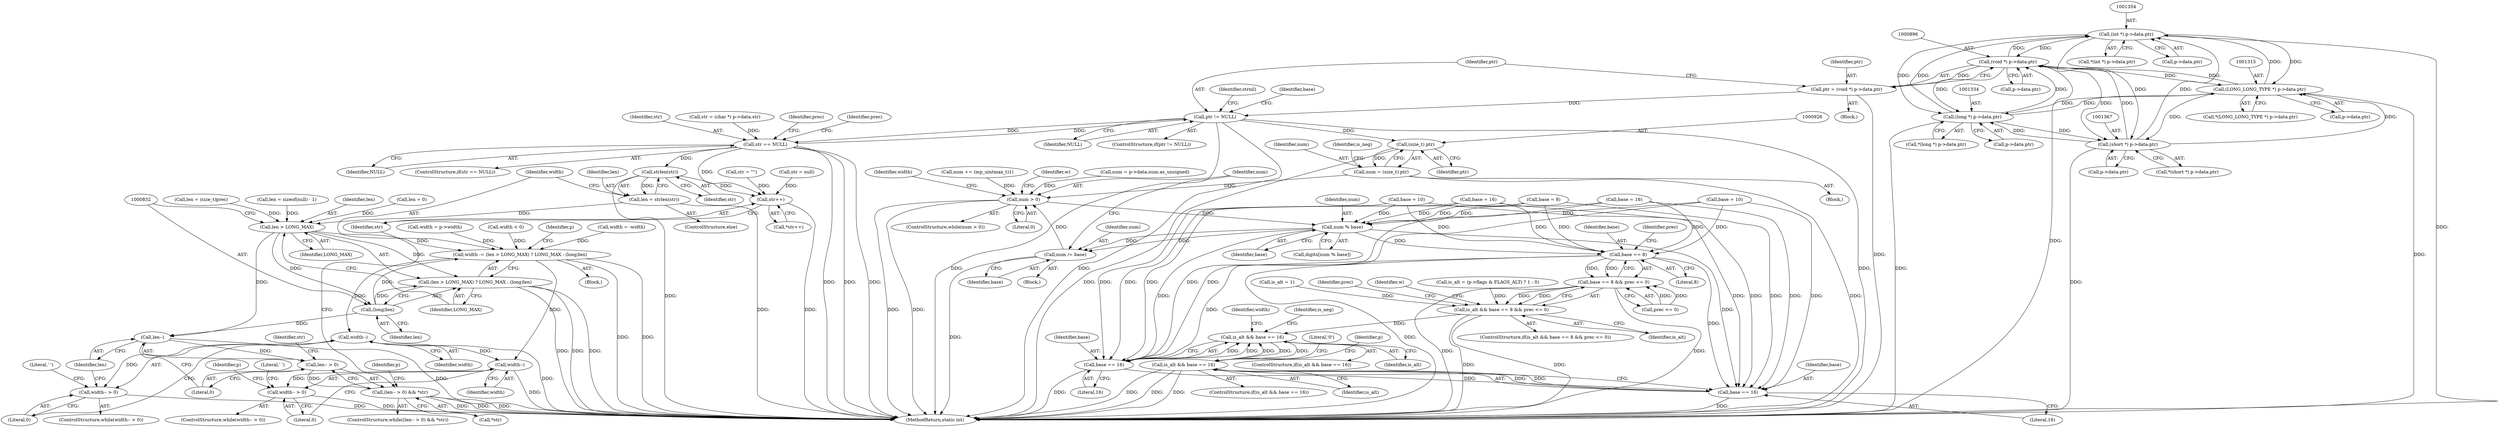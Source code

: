 digraph "0_curl_curl-7_51_0-162-g3ab3c16@pointer" {
"1001353" [label="(Call,(int *) p->data.ptr)"];
"1000895" [label="(Call,(void *) p->data.ptr)"];
"1001353" [label="(Call,(int *) p->data.ptr)"];
"1001314" [label="(Call,(LONG_LONG_TYPE *) p->data.ptr)"];
"1001333" [label="(Call,(long *) p->data.ptr)"];
"1001366" [label="(Call,(short *) p->data.ptr)"];
"1000893" [label="(Call,ptr = (void *) p->data.ptr)"];
"1000903" [label="(Call,ptr != NULL)"];
"1000767" [label="(Call,str == NULL)"];
"1000822" [label="(Call,strlen(str))"];
"1000820" [label="(Call,len = strlen(str))"];
"1000827" [label="(Call,len > LONG_MAX)"];
"1000824" [label="(Call,width -= (len > LONG_MAX) ? LONG_MAX : (long)len)"];
"1000851" [label="(Call,width--)"];
"1000850" [label="(Call,width-- > 0)"];
"1000876" [label="(Call,width--)"];
"1000875" [label="(Call,width-- > 0)"];
"1000826" [label="(Call,(len > LONG_MAX) ? LONG_MAX : (long)len)"];
"1000831" [label="(Call,(long)len)"];
"1000859" [label="(Call,len--)"];
"1000858" [label="(Call,len-- > 0)"];
"1000857" [label="(Call,(len-- > 0) && *str)"];
"1000866" [label="(Call,str++)"];
"1000925" [label="(Call,(size_t) ptr)"];
"1000923" [label="(Call,num = (size_t) ptr)"];
"1000552" [label="(Call,num > 0)"];
"1000562" [label="(Call,num % base)"];
"1000565" [label="(Call,num /= base)"];
"1000586" [label="(Call,base == 8)"];
"1000585" [label="(Call,base == 8 && prec <= 0)"];
"1000583" [label="(Call,is_alt && base == 8 && prec <= 0)"];
"1000619" [label="(Call,is_alt && base == 16)"];
"1000687" [label="(Call,is_alt && base == 16)"];
"1000621" [label="(Call,base == 16)"];
"1000689" [label="(Call,base == 16)"];
"1000786" [label="(Call,str = null)"];
"1000629" [label="(Identifier,is_neg)"];
"1000827" [label="(Call,len > LONG_MAX)"];
"1000694" [label="(Literal,'0')"];
"1000858" [label="(Call,len-- > 0)"];
"1000623" [label="(Literal,16)"];
"1000768" [label="(Identifier,str)"];
"1000757" [label="(Call,str = (char *) p->data.str)"];
"1000552" [label="(Call,num > 0)"];
"1000567" [label="(Identifier,base)"];
"1000689" [label="(Call,base == 16)"];
"1000805" [label="(Call,len = 0)"];
"1000690" [label="(Identifier,base)"];
"1000875" [label="(Call,width-- > 0)"];
"1000927" [label="(Identifier,ptr)"];
"1000553" [label="(Identifier,num)"];
"1000849" [label="(ControlStructure,while(width-- > 0))"];
"1001365" [label="(Call,*(short *) p->data.ptr)"];
"1000876" [label="(Call,width--)"];
"1000880" [label="(Literal,' ')"];
"1000691" [label="(Literal,16)"];
"1000824" [label="(Call,width -= (len > LONG_MAX) ? LONG_MAX : (long)len)"];
"1000322" [label="(Call,width = p->width)"];
"1000819" [label="(ControlStructure,else)"];
"1000560" [label="(Call,digits[num % base])"];
"1000596" [label="(Identifier,w)"];
"1000878" [label="(Literal,0)"];
"1000857" [label="(Call,(len-- > 0) && *str)"];
"1000906" [label="(Block,)"];
"1000564" [label="(Identifier,base)"];
"1000893" [label="(Call,ptr = (void *) p->data.ptr)"];
"1001313" [label="(Call,*(LONG_LONG_TYPE *) p->data.ptr)"];
"1000769" [label="(Identifier,NULL)"];
"1000850" [label="(Call,width-- > 0)"];
"1000859" [label="(Call,len--)"];
"1000811" [label="(Identifier,prec)"];
"1000884" [label="(Identifier,p)"];
"1000829" [label="(Identifier,LONG_MAX)"];
"1001368" [label="(Call,p->data.ptr)"];
"1000565" [label="(Call,num /= base)"];
"1000625" [label="(Identifier,width)"];
"1000485" [label="(Call,base = 10)"];
"1000554" [label="(Literal,0)"];
"1000826" [label="(Call,(len > LONG_MAX) ? LONG_MAX : (long)len)"];
"1000392" [label="(Call,num = p->data.num.as_unsigned)"];
"1000588" [label="(Literal,8)"];
"1000555" [label="(Block,)"];
"1000376" [label="(Call,is_alt = (p->flags & FLAGS_ALT) ? 1 : 0)"];
"1000821" [label="(Identifier,len)"];
"1000831" [label="(Call,(long)len)"];
"1000920" [label="(Call,is_alt = 1)"];
"1001366" [label="(Call,(short *) p->data.ptr)"];
"1000774" [label="(Identifier,prec)"];
"1000904" [label="(Identifier,ptr)"];
"1000866" [label="(Call,str++)"];
"1000303" [label="(Call,width < 0)"];
"1000907" [label="(Call,base = 16)"];
"1000586" [label="(Call,base == 8)"];
"1000865" [label="(Call,*str++)"];
"1000582" [label="(ControlStructure,if(is_alt && base == 8 && prec <= 0))"];
"1000903" [label="(Call,ptr != NULL)"];
"1000856" [label="(ControlStructure,while((len-- > 0) && *str))"];
"1000902" [label="(ControlStructure,if(ptr != NULL))"];
"1000585" [label="(Call,base == 8 && prec <= 0)"];
"1000823" [label="(Identifier,str)"];
"1000891" [label="(Block,)"];
"1001332" [label="(Call,*(long *) p->data.ptr)"];
"1000860" [label="(Identifier,len)"];
"1000750" [label="(Block,)"];
"1000877" [label="(Identifier,width)"];
"1000711" [label="(Identifier,p)"];
"1000583" [label="(Call,is_alt && base == 8 && prec <= 0)"];
"1000569" [label="(Identifier,width)"];
"1000447" [label="(Call,base = 8)"];
"1001352" [label="(Call,*(int *) p->data.ptr)"];
"1000814" [label="(Call,len = (size_t)prec)"];
"1000620" [label="(Identifier,is_alt)"];
"1000687" [label="(Call,is_alt && base == 16)"];
"1000587" [label="(Identifier,base)"];
"1001353" [label="(Call,(int *) p->data.ptr)"];
"1000830" [label="(Identifier,LONG_MAX)"];
"1000936" [label="(Identifier,strnil)"];
"1000837" [label="(Identifier,p)"];
"1000867" [label="(Identifier,str)"];
"1000619" [label="(Call,is_alt && base == 16)"];
"1000822" [label="(Call,strlen(str))"];
"1000853" [label="(Literal,0)"];
"1000767" [label="(Call,str == NULL)"];
"1000833" [label="(Identifier,len)"];
"1000562" [label="(Call,num % base)"];
"1000563" [label="(Identifier,num)"];
"1000602" [label="(Identifier,prec)"];
"1000874" [label="(ControlStructure,while(width-- > 0))"];
"1000590" [label="(Identifier,prec)"];
"1000766" [label="(ControlStructure,if(str == NULL))"];
"1001355" [label="(Call,p->data.ptr)"];
"1000529" [label="(Call,num += (mp_uintmax_t)1)"];
"1001333" [label="(Call,(long *) p->data.ptr)"];
"1000923" [label="(Call,num = (size_t) ptr)"];
"1000589" [label="(Call,prec <= 0)"];
"1000584" [label="(Identifier,is_alt)"];
"1000469" [label="(Call,base = 16)"];
"1000863" [label="(Identifier,str)"];
"1000908" [label="(Identifier,base)"];
"1000925" [label="(Call,(size_t) ptr)"];
"1000861" [label="(Literal,0)"];
"1000905" [label="(Identifier,NULL)"];
"1000897" [label="(Call,p->data.ptr)"];
"1000924" [label="(Identifier,num)"];
"1000929" [label="(Identifier,is_neg)"];
"1000825" [label="(Identifier,width)"];
"1000851" [label="(Call,width--)"];
"1000862" [label="(Call,*str)"];
"1000622" [label="(Identifier,base)"];
"1000686" [label="(ControlStructure,if(is_alt && base == 16))"];
"1001386" [label="(MethodReturn,static int)"];
"1000852" [label="(Identifier,width)"];
"1000871" [label="(Identifier,p)"];
"1000618" [label="(ControlStructure,if(is_alt && base == 16))"];
"1000559" [label="(Identifier,w)"];
"1000566" [label="(Identifier,num)"];
"1000621" [label="(Call,base == 16)"];
"1000855" [label="(Literal,' ')"];
"1000802" [label="(Call,str = \"\")"];
"1001316" [label="(Call,p->data.ptr)"];
"1000551" [label="(ControlStructure,while(num > 0))"];
"1000789" [label="(Call,len = sizeof(null) - 1)"];
"1000894" [label="(Identifier,ptr)"];
"1000820" [label="(Call,len = strlen(str))"];
"1000828" [label="(Identifier,len)"];
"1000307" [label="(Call,width = -width)"];
"1000688" [label="(Identifier,is_alt)"];
"1001335" [label="(Call,p->data.ptr)"];
"1000481" [label="(Call,base = 10)"];
"1001314" [label="(Call,(LONG_LONG_TYPE *) p->data.ptr)"];
"1000895" [label="(Call,(void *) p->data.ptr)"];
"1001353" -> "1001352"  [label="AST: "];
"1001353" -> "1001355"  [label="CFG: "];
"1001354" -> "1001353"  [label="AST: "];
"1001355" -> "1001353"  [label="AST: "];
"1001352" -> "1001353"  [label="CFG: "];
"1001353" -> "1001386"  [label="DDG: "];
"1001353" -> "1000895"  [label="DDG: "];
"1001353" -> "1001314"  [label="DDG: "];
"1001353" -> "1001333"  [label="DDG: "];
"1000895" -> "1001353"  [label="DDG: "];
"1001314" -> "1001353"  [label="DDG: "];
"1001333" -> "1001353"  [label="DDG: "];
"1001366" -> "1001353"  [label="DDG: "];
"1001353" -> "1001366"  [label="DDG: "];
"1000895" -> "1000893"  [label="AST: "];
"1000895" -> "1000897"  [label="CFG: "];
"1000896" -> "1000895"  [label="AST: "];
"1000897" -> "1000895"  [label="AST: "];
"1000893" -> "1000895"  [label="CFG: "];
"1000895" -> "1001386"  [label="DDG: "];
"1000895" -> "1000893"  [label="DDG: "];
"1001314" -> "1000895"  [label="DDG: "];
"1001333" -> "1000895"  [label="DDG: "];
"1001366" -> "1000895"  [label="DDG: "];
"1000895" -> "1001314"  [label="DDG: "];
"1000895" -> "1001333"  [label="DDG: "];
"1000895" -> "1001366"  [label="DDG: "];
"1001314" -> "1001313"  [label="AST: "];
"1001314" -> "1001316"  [label="CFG: "];
"1001315" -> "1001314"  [label="AST: "];
"1001316" -> "1001314"  [label="AST: "];
"1001313" -> "1001314"  [label="CFG: "];
"1001314" -> "1001386"  [label="DDG: "];
"1001333" -> "1001314"  [label="DDG: "];
"1001366" -> "1001314"  [label="DDG: "];
"1001314" -> "1001333"  [label="DDG: "];
"1001314" -> "1001366"  [label="DDG: "];
"1001333" -> "1001332"  [label="AST: "];
"1001333" -> "1001335"  [label="CFG: "];
"1001334" -> "1001333"  [label="AST: "];
"1001335" -> "1001333"  [label="AST: "];
"1001332" -> "1001333"  [label="CFG: "];
"1001333" -> "1001386"  [label="DDG: "];
"1001366" -> "1001333"  [label="DDG: "];
"1001333" -> "1001366"  [label="DDG: "];
"1001366" -> "1001365"  [label="AST: "];
"1001366" -> "1001368"  [label="CFG: "];
"1001367" -> "1001366"  [label="AST: "];
"1001368" -> "1001366"  [label="AST: "];
"1001365" -> "1001366"  [label="CFG: "];
"1001366" -> "1001386"  [label="DDG: "];
"1000893" -> "1000891"  [label="AST: "];
"1000894" -> "1000893"  [label="AST: "];
"1000904" -> "1000893"  [label="CFG: "];
"1000893" -> "1001386"  [label="DDG: "];
"1000893" -> "1000903"  [label="DDG: "];
"1000903" -> "1000902"  [label="AST: "];
"1000903" -> "1000905"  [label="CFG: "];
"1000904" -> "1000903"  [label="AST: "];
"1000905" -> "1000903"  [label="AST: "];
"1000908" -> "1000903"  [label="CFG: "];
"1000936" -> "1000903"  [label="CFG: "];
"1000903" -> "1001386"  [label="DDG: "];
"1000903" -> "1001386"  [label="DDG: "];
"1000903" -> "1001386"  [label="DDG: "];
"1000903" -> "1000767"  [label="DDG: "];
"1000767" -> "1000903"  [label="DDG: "];
"1000903" -> "1000925"  [label="DDG: "];
"1000767" -> "1000766"  [label="AST: "];
"1000767" -> "1000769"  [label="CFG: "];
"1000768" -> "1000767"  [label="AST: "];
"1000769" -> "1000767"  [label="AST: "];
"1000774" -> "1000767"  [label="CFG: "];
"1000811" -> "1000767"  [label="CFG: "];
"1000767" -> "1001386"  [label="DDG: "];
"1000767" -> "1001386"  [label="DDG: "];
"1000767" -> "1001386"  [label="DDG: "];
"1000757" -> "1000767"  [label="DDG: "];
"1000767" -> "1000822"  [label="DDG: "];
"1000767" -> "1000866"  [label="DDG: "];
"1000822" -> "1000820"  [label="AST: "];
"1000822" -> "1000823"  [label="CFG: "];
"1000823" -> "1000822"  [label="AST: "];
"1000820" -> "1000822"  [label="CFG: "];
"1000822" -> "1001386"  [label="DDG: "];
"1000822" -> "1000820"  [label="DDG: "];
"1000822" -> "1000866"  [label="DDG: "];
"1000820" -> "1000819"  [label="AST: "];
"1000821" -> "1000820"  [label="AST: "];
"1000825" -> "1000820"  [label="CFG: "];
"1000820" -> "1001386"  [label="DDG: "];
"1000820" -> "1000827"  [label="DDG: "];
"1000827" -> "1000826"  [label="AST: "];
"1000827" -> "1000829"  [label="CFG: "];
"1000828" -> "1000827"  [label="AST: "];
"1000829" -> "1000827"  [label="AST: "];
"1000830" -> "1000827"  [label="CFG: "];
"1000832" -> "1000827"  [label="CFG: "];
"1000827" -> "1000824"  [label="DDG: "];
"1000805" -> "1000827"  [label="DDG: "];
"1000789" -> "1000827"  [label="DDG: "];
"1000814" -> "1000827"  [label="DDG: "];
"1000827" -> "1000826"  [label="DDG: "];
"1000827" -> "1000831"  [label="DDG: "];
"1000827" -> "1000859"  [label="DDG: "];
"1000824" -> "1000750"  [label="AST: "];
"1000824" -> "1000826"  [label="CFG: "];
"1000825" -> "1000824"  [label="AST: "];
"1000826" -> "1000824"  [label="AST: "];
"1000837" -> "1000824"  [label="CFG: "];
"1000824" -> "1001386"  [label="DDG: "];
"1000824" -> "1001386"  [label="DDG: "];
"1000831" -> "1000824"  [label="DDG: "];
"1000303" -> "1000824"  [label="DDG: "];
"1000322" -> "1000824"  [label="DDG: "];
"1000307" -> "1000824"  [label="DDG: "];
"1000824" -> "1000851"  [label="DDG: "];
"1000824" -> "1000876"  [label="DDG: "];
"1000851" -> "1000850"  [label="AST: "];
"1000851" -> "1000852"  [label="CFG: "];
"1000852" -> "1000851"  [label="AST: "];
"1000853" -> "1000851"  [label="CFG: "];
"1000851" -> "1001386"  [label="DDG: "];
"1000851" -> "1000850"  [label="DDG: "];
"1000851" -> "1000876"  [label="DDG: "];
"1000850" -> "1000849"  [label="AST: "];
"1000850" -> "1000853"  [label="CFG: "];
"1000853" -> "1000850"  [label="AST: "];
"1000855" -> "1000850"  [label="CFG: "];
"1000860" -> "1000850"  [label="CFG: "];
"1000850" -> "1001386"  [label="DDG: "];
"1000876" -> "1000875"  [label="AST: "];
"1000876" -> "1000877"  [label="CFG: "];
"1000877" -> "1000876"  [label="AST: "];
"1000878" -> "1000876"  [label="CFG: "];
"1000876" -> "1001386"  [label="DDG: "];
"1000876" -> "1000875"  [label="DDG: "];
"1000875" -> "1000874"  [label="AST: "];
"1000875" -> "1000878"  [label="CFG: "];
"1000878" -> "1000875"  [label="AST: "];
"1000880" -> "1000875"  [label="CFG: "];
"1000884" -> "1000875"  [label="CFG: "];
"1000875" -> "1001386"  [label="DDG: "];
"1000826" -> "1000830"  [label="CFG: "];
"1000826" -> "1000831"  [label="CFG: "];
"1000830" -> "1000826"  [label="AST: "];
"1000831" -> "1000826"  [label="AST: "];
"1000826" -> "1001386"  [label="DDG: "];
"1000826" -> "1001386"  [label="DDG: "];
"1000826" -> "1001386"  [label="DDG: "];
"1000831" -> "1000826"  [label="DDG: "];
"1000831" -> "1000833"  [label="CFG: "];
"1000832" -> "1000831"  [label="AST: "];
"1000833" -> "1000831"  [label="AST: "];
"1000831" -> "1000859"  [label="DDG: "];
"1000859" -> "1000858"  [label="AST: "];
"1000859" -> "1000860"  [label="CFG: "];
"1000860" -> "1000859"  [label="AST: "];
"1000861" -> "1000859"  [label="CFG: "];
"1000859" -> "1001386"  [label="DDG: "];
"1000859" -> "1000858"  [label="DDG: "];
"1000858" -> "1000857"  [label="AST: "];
"1000858" -> "1000861"  [label="CFG: "];
"1000861" -> "1000858"  [label="AST: "];
"1000863" -> "1000858"  [label="CFG: "];
"1000857" -> "1000858"  [label="CFG: "];
"1000858" -> "1000857"  [label="DDG: "];
"1000857" -> "1000856"  [label="AST: "];
"1000857" -> "1000862"  [label="CFG: "];
"1000862" -> "1000857"  [label="AST: "];
"1000867" -> "1000857"  [label="CFG: "];
"1000871" -> "1000857"  [label="CFG: "];
"1000857" -> "1001386"  [label="DDG: "];
"1000857" -> "1001386"  [label="DDG: "];
"1000857" -> "1001386"  [label="DDG: "];
"1000866" -> "1000865"  [label="AST: "];
"1000866" -> "1000867"  [label="CFG: "];
"1000867" -> "1000866"  [label="AST: "];
"1000865" -> "1000866"  [label="CFG: "];
"1000866" -> "1001386"  [label="DDG: "];
"1000802" -> "1000866"  [label="DDG: "];
"1000786" -> "1000866"  [label="DDG: "];
"1000925" -> "1000923"  [label="AST: "];
"1000925" -> "1000927"  [label="CFG: "];
"1000926" -> "1000925"  [label="AST: "];
"1000927" -> "1000925"  [label="AST: "];
"1000923" -> "1000925"  [label="CFG: "];
"1000925" -> "1001386"  [label="DDG: "];
"1000925" -> "1000923"  [label="DDG: "];
"1000923" -> "1000906"  [label="AST: "];
"1000924" -> "1000923"  [label="AST: "];
"1000929" -> "1000923"  [label="CFG: "];
"1000923" -> "1001386"  [label="DDG: "];
"1000923" -> "1000552"  [label="DDG: "];
"1000552" -> "1000551"  [label="AST: "];
"1000552" -> "1000554"  [label="CFG: "];
"1000553" -> "1000552"  [label="AST: "];
"1000554" -> "1000552"  [label="AST: "];
"1000559" -> "1000552"  [label="CFG: "];
"1000569" -> "1000552"  [label="CFG: "];
"1000552" -> "1001386"  [label="DDG: "];
"1000552" -> "1001386"  [label="DDG: "];
"1000565" -> "1000552"  [label="DDG: "];
"1000392" -> "1000552"  [label="DDG: "];
"1000529" -> "1000552"  [label="DDG: "];
"1000552" -> "1000562"  [label="DDG: "];
"1000562" -> "1000560"  [label="AST: "];
"1000562" -> "1000564"  [label="CFG: "];
"1000563" -> "1000562"  [label="AST: "];
"1000564" -> "1000562"  [label="AST: "];
"1000560" -> "1000562"  [label="CFG: "];
"1000485" -> "1000562"  [label="DDG: "];
"1000907" -> "1000562"  [label="DDG: "];
"1000447" -> "1000562"  [label="DDG: "];
"1000469" -> "1000562"  [label="DDG: "];
"1000481" -> "1000562"  [label="DDG: "];
"1000562" -> "1000565"  [label="DDG: "];
"1000562" -> "1000565"  [label="DDG: "];
"1000562" -> "1000586"  [label="DDG: "];
"1000562" -> "1000621"  [label="DDG: "];
"1000562" -> "1000689"  [label="DDG: "];
"1000565" -> "1000555"  [label="AST: "];
"1000565" -> "1000567"  [label="CFG: "];
"1000566" -> "1000565"  [label="AST: "];
"1000567" -> "1000565"  [label="AST: "];
"1000553" -> "1000565"  [label="CFG: "];
"1000565" -> "1001386"  [label="DDG: "];
"1000586" -> "1000585"  [label="AST: "];
"1000586" -> "1000588"  [label="CFG: "];
"1000587" -> "1000586"  [label="AST: "];
"1000588" -> "1000586"  [label="AST: "];
"1000590" -> "1000586"  [label="CFG: "];
"1000585" -> "1000586"  [label="CFG: "];
"1000586" -> "1001386"  [label="DDG: "];
"1000586" -> "1000585"  [label="DDG: "];
"1000586" -> "1000585"  [label="DDG: "];
"1000485" -> "1000586"  [label="DDG: "];
"1000907" -> "1000586"  [label="DDG: "];
"1000447" -> "1000586"  [label="DDG: "];
"1000469" -> "1000586"  [label="DDG: "];
"1000481" -> "1000586"  [label="DDG: "];
"1000586" -> "1000621"  [label="DDG: "];
"1000586" -> "1000689"  [label="DDG: "];
"1000585" -> "1000583"  [label="AST: "];
"1000585" -> "1000589"  [label="CFG: "];
"1000589" -> "1000585"  [label="AST: "];
"1000583" -> "1000585"  [label="CFG: "];
"1000585" -> "1001386"  [label="DDG: "];
"1000585" -> "1001386"  [label="DDG: "];
"1000585" -> "1000583"  [label="DDG: "];
"1000585" -> "1000583"  [label="DDG: "];
"1000589" -> "1000585"  [label="DDG: "];
"1000589" -> "1000585"  [label="DDG: "];
"1000583" -> "1000582"  [label="AST: "];
"1000583" -> "1000584"  [label="CFG: "];
"1000584" -> "1000583"  [label="AST: "];
"1000596" -> "1000583"  [label="CFG: "];
"1000602" -> "1000583"  [label="CFG: "];
"1000583" -> "1001386"  [label="DDG: "];
"1000583" -> "1001386"  [label="DDG: "];
"1000376" -> "1000583"  [label="DDG: "];
"1000920" -> "1000583"  [label="DDG: "];
"1000583" -> "1000619"  [label="DDG: "];
"1000619" -> "1000618"  [label="AST: "];
"1000619" -> "1000620"  [label="CFG: "];
"1000619" -> "1000621"  [label="CFG: "];
"1000620" -> "1000619"  [label="AST: "];
"1000621" -> "1000619"  [label="AST: "];
"1000625" -> "1000619"  [label="CFG: "];
"1000629" -> "1000619"  [label="CFG: "];
"1000687" -> "1000619"  [label="DDG: "];
"1000621" -> "1000619"  [label="DDG: "];
"1000621" -> "1000619"  [label="DDG: "];
"1000619" -> "1000687"  [label="DDG: "];
"1000619" -> "1000687"  [label="DDG: "];
"1000687" -> "1000686"  [label="AST: "];
"1000687" -> "1000688"  [label="CFG: "];
"1000687" -> "1000689"  [label="CFG: "];
"1000688" -> "1000687"  [label="AST: "];
"1000689" -> "1000687"  [label="AST: "];
"1000694" -> "1000687"  [label="CFG: "];
"1000711" -> "1000687"  [label="CFG: "];
"1000687" -> "1001386"  [label="DDG: "];
"1000687" -> "1001386"  [label="DDG: "];
"1000687" -> "1001386"  [label="DDG: "];
"1000689" -> "1000687"  [label="DDG: "];
"1000689" -> "1000687"  [label="DDG: "];
"1000621" -> "1000623"  [label="CFG: "];
"1000622" -> "1000621"  [label="AST: "];
"1000623" -> "1000621"  [label="AST: "];
"1000621" -> "1001386"  [label="DDG: "];
"1000485" -> "1000621"  [label="DDG: "];
"1000907" -> "1000621"  [label="DDG: "];
"1000447" -> "1000621"  [label="DDG: "];
"1000469" -> "1000621"  [label="DDG: "];
"1000481" -> "1000621"  [label="DDG: "];
"1000621" -> "1000689"  [label="DDG: "];
"1000689" -> "1000691"  [label="CFG: "];
"1000690" -> "1000689"  [label="AST: "];
"1000691" -> "1000689"  [label="AST: "];
"1000689" -> "1001386"  [label="DDG: "];
"1000485" -> "1000689"  [label="DDG: "];
"1000907" -> "1000689"  [label="DDG: "];
"1000447" -> "1000689"  [label="DDG: "];
"1000469" -> "1000689"  [label="DDG: "];
"1000481" -> "1000689"  [label="DDG: "];
}
